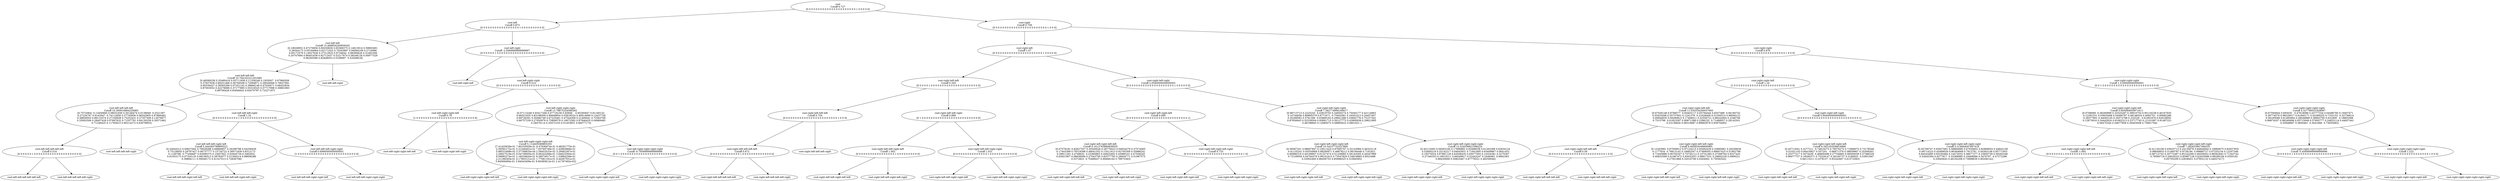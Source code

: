 digraph G {
	graph [rankdir=TB]
	"root
Cutoff 0.727
[0 0 0 0 0 0 0 0 0 0 0 0 0 0 0 0 0 0 0 0 0 0 1 0 0 0 0 0]"
	"root-left
Cutoff 0.873
[0 0 0 0 0 0 0 0 0 0 0 0 0 0 0 0 0 1 0 0 0 0 0 0 0 0 0 0]"
	"root-left-left
Cutoff 15.468854240959345
[0.18028952 0.47276856 0.69250836 0.65368375 0.14813914 0.59693491
 0.26544172 0.05194964 0.62171025 0.70343897 0.94094109 0.2716996
 0.95172576 0.14027626 0.37312833 0.9734644  0.98390626 0.31491006
 0.20747684 0.86401638 0.92712437 0.52217674 0.58248126 0.00977329
 0.96295586 0.82848053 0.5169997  0.52049818]"
	"root-left-left-left
Cutoff 10.764162221301689
[0.48589258 0.35490416 0.05711958 0.11358248 0.1935007  0.67960509
 0.37837638 0.89251466 0.36794508 0.72094671 0.29026068 0.79027691
 0.85539427 0.38393268 0.07201102 0.39666148 0.47030071 0.68432834
 0.87003052 0.42278696 0.37177885 0.55316525 0.57717998 0.30891993
 0.99709428 0.93946643 0.93470797 0.73227187]"
	"root-left-left-left-left
Cutoff 10.300916864220683
[0.75720841 0.13450695 0.08031936 0.30146474 0.0138949  0.5321397
 0.27234767 0.9142947  0.74112858 0.37745856 0.06542905 0.97866482
 0.38859503 0.88110374 0.27100938 0.75252431 0.27357308 0.13076877
 0.25002506 0.28407428 0.07697632 0.71557781 0.84130259 0.30571962
 0.71249425 0.11765815 0.90214272 0.63678903]"
	"root-left-left-left-left-left
Cutoff 0.516
[0 0 0 0 0 0 1 0 0 0 0 0 0 0 0 0 0 0 0 0 0 0 0 0 0 0 0 0]"
	"root-left-left-left-left-left-left"
	"root-left-left-left-left-left-right"
	"root-left-left-left-left-left
Cutoff 0.516
[0 0 0 0 0 0 1 0 0 0 0 0 0 0 0 0 0 0 0 0 0 0 0 0 0 0 0 0]" -> "root-left-left-left-left-left-left"
	"root-left-left-left-left-left
Cutoff 0.516
[0 0 0 0 0 0 1 0 0 0 0 0 0 0 0 0 0 0 0 0 0 0 0 0 0 0 0 0]" -> "root-left-left-left-left-left-right"
	"root-left-left-left-left-right"
	"root-left-left-left-left
Cutoff 10.300916864220683
[0.75720841 0.13450695 0.08031936 0.30146474 0.0138949  0.5321397
 0.27234767 0.9142947  0.74112858 0.37745856 0.06542905 0.97866482
 0.38859503 0.88110374 0.27100938 0.75252431 0.27357308 0.13076877
 0.25002506 0.28407428 0.07697632 0.71557781 0.84130259 0.30571962
 0.71249425 0.11765815 0.90214272 0.63678903]" -> "root-left-left-left-left-left
Cutoff 0.516
[0 0 0 0 0 0 1 0 0 0 0 0 0 0 0 0 0 0 0 0 0 0 0 0 0 0 0 0]"
	"root-left-left-left-left
Cutoff 10.300916864220683
[0.75720841 0.13450695 0.08031936 0.30146474 0.0138949  0.5321397
 0.27234767 0.9142947  0.74112858 0.37745856 0.06542905 0.97866482
 0.38859503 0.88110374 0.27100938 0.75252431 0.27357308 0.13076877
 0.25002506 0.28407428 0.07697632 0.71557781 0.84130259 0.30571962
 0.71249425 0.11765815 0.90214272 0.63678903]" -> "root-left-left-left-left-right"
	"root-left-left-left-right
Cutoff 1.32
[0 0 0 0 0 0 0 0 0 0 0 1 0 0 0 0 0 0 0 0 0 0 0 0 0 0 0 0]"
	"root-left-left-left-right-left
Cutoff 5.444365799895522
[0.24044312 0.00637062 0.79028288 0.68866857 0.26298798 0.04258439
 0.75128655 0.29797427 0.06737777 0.15734722 0.36071839 0.8312173
 0.1100786  0.77456667 0.63090375 0.15657821 0.02944739 0.3462632
 0.61933173 0.07320125 0.68106513 0.28793077 0.51394514 0.98606286
 0.39894111 0.59049172 0.41327013 0.72836708]"
	"root-left-left-left-right-left-left"
	"root-left-left-left-right-left-right"
	"root-left-left-left-right-left
Cutoff 5.444365799895522
[0.24044312 0.00637062 0.79028288 0.68866857 0.26298798 0.04258439
 0.75128655 0.29797427 0.06737777 0.15734722 0.36071839 0.8312173
 0.1100786  0.77456667 0.63090375 0.15657821 0.02944739 0.3462632
 0.61933173 0.07320125 0.68106513 0.28793077 0.51394514 0.98606286
 0.39894111 0.59049172 0.41327013 0.72836708]" -> "root-left-left-left-right-left-left"
	"root-left-left-left-right-left
Cutoff 5.444365799895522
[0.24044312 0.00637062 0.79028288 0.68866857 0.26298798 0.04258439
 0.75128655 0.29797427 0.06737777 0.15734722 0.36071839 0.8312173
 0.1100786  0.77456667 0.63090375 0.15657821 0.02944739 0.3462632
 0.61933173 0.07320125 0.68106513 0.28793077 0.51394514 0.98606286
 0.39894111 0.59049172 0.41327013 0.72836708]" -> "root-left-left-left-right-left-right"
	"root-left-left-left-right-right
Cutoff 0.6990000000000001
[1 0 0 0 0 0 0 0 0 0 0 0 0 0 0 0 0 0 0 0 0 0 0 0 0 0 0 0]"
	"root-left-left-left-right-right-left"
	"root-left-left-left-right-right-right"
	"root-left-left-left-right-right
Cutoff 0.6990000000000001
[1 0 0 0 0 0 0 0 0 0 0 0 0 0 0 0 0 0 0 0 0 0 0 0 0 0 0 0]" -> "root-left-left-left-right-right-left"
	"root-left-left-left-right-right
Cutoff 0.6990000000000001
[1 0 0 0 0 0 0 0 0 0 0 0 0 0 0 0 0 0 0 0 0 0 0 0 0 0 0 0]" -> "root-left-left-left-right-right-right"
	"root-left-left-left-right
Cutoff 1.32
[0 0 0 0 0 0 0 0 0 0 0 1 0 0 0 0 0 0 0 0 0 0 0 0 0 0 0 0]" -> "root-left-left-left-right-left
Cutoff 5.444365799895522
[0.24044312 0.00637062 0.79028288 0.68866857 0.26298798 0.04258439
 0.75128655 0.29797427 0.06737777 0.15734722 0.36071839 0.8312173
 0.1100786  0.77456667 0.63090375 0.15657821 0.02944739 0.3462632
 0.61933173 0.07320125 0.68106513 0.28793077 0.51394514 0.98606286
 0.39894111 0.59049172 0.41327013 0.72836708]"
	"root-left-left-left-right
Cutoff 1.32
[0 0 0 0 0 0 0 0 0 0 0 1 0 0 0 0 0 0 0 0 0 0 0 0 0 0 0 0]" -> "root-left-left-left-right-right
Cutoff 0.6990000000000001
[1 0 0 0 0 0 0 0 0 0 0 0 0 0 0 0 0 0 0 0 0 0 0 0 0 0 0 0]"
	"root-left-left-left
Cutoff 10.764162221301689
[0.48589258 0.35490416 0.05711958 0.11358248 0.1935007  0.67960509
 0.37837638 0.89251466 0.36794508 0.72094671 0.29026068 0.79027691
 0.85539427 0.38393268 0.07201102 0.39666148 0.47030071 0.68432834
 0.87003052 0.42278696 0.37177885 0.55316525 0.57717998 0.30891993
 0.99709428 0.93946643 0.93470797 0.73227187]" -> "root-left-left-left-left
Cutoff 10.300916864220683
[0.75720841 0.13450695 0.08031936 0.30146474 0.0138949  0.5321397
 0.27234767 0.9142947  0.74112858 0.37745856 0.06542905 0.97866482
 0.38859503 0.88110374 0.27100938 0.75252431 0.27357308 0.13076877
 0.25002506 0.28407428 0.07697632 0.71557781 0.84130259 0.30571962
 0.71249425 0.11765815 0.90214272 0.63678903]"
	"root-left-left-left
Cutoff 10.764162221301689
[0.48589258 0.35490416 0.05711958 0.11358248 0.1935007  0.67960509
 0.37837638 0.89251466 0.36794508 0.72094671 0.29026068 0.79027691
 0.85539427 0.38393268 0.07201102 0.39666148 0.47030071 0.68432834
 0.87003052 0.42278696 0.37177885 0.55316525 0.57717998 0.30891993
 0.99709428 0.93946643 0.93470797 0.73227187]" -> "root-left-left-left-right
Cutoff 1.32
[0 0 0 0 0 0 0 0 0 0 0 1 0 0 0 0 0 0 0 0 0 0 0 0 0 0 0 0]"
	"root-left-left-right"
	"root-left-left
Cutoff 15.468854240959345
[0.18028952 0.47276856 0.69250836 0.65368375 0.14813914 0.59693491
 0.26544172 0.05194964 0.62171025 0.70343897 0.94094109 0.2716996
 0.95172576 0.14027626 0.37312833 0.9734644  0.98390626 0.31491006
 0.20747684 0.86401638 0.92712437 0.52217674 0.58248126 0.00977329
 0.96295586 0.82848053 0.5169997  0.52049818]" -> "root-left-left-left
Cutoff 10.764162221301689
[0.48589258 0.35490416 0.05711958 0.11358248 0.1935007  0.67960509
 0.37837638 0.89251466 0.36794508 0.72094671 0.29026068 0.79027691
 0.85539427 0.38393268 0.07201102 0.39666148 0.47030071 0.68432834
 0.87003052 0.42278696 0.37177885 0.55316525 0.57717998 0.30891993
 0.99709428 0.93946643 0.93470797 0.73227187]"
	"root-left-left
Cutoff 15.468854240959345
[0.18028952 0.47276856 0.69250836 0.65368375 0.14813914 0.59693491
 0.26544172 0.05194964 0.62171025 0.70343897 0.94094109 0.2716996
 0.95172576 0.14027626 0.37312833 0.9734644  0.98390626 0.31491006
 0.20747684 0.86401638 0.92712437 0.52217674 0.58248126 0.00977329
 0.96295586 0.82848053 0.5169997  0.52049818]" -> "root-left-left-right"
	"root-left-right
Cutoff -2.5069999999999997
[0 0 0 0 0 0 1 0 0 0 0 0 0 0 0 0 0 0 0 0 0 0 0 0 0 0 0 0]"
	"root-left-right-left"
	"root-left-right-right
Cutoff 0.514
[0 0 0 0 0 0 0 0 0 0 0 0 0 0 0 0 0 0 0 0 0 0 1 0 0 0 0 0]"
	"root-left-right-right-left
Cutoff 0.78
[1 0 0 0 0 0 0 0 0 0 0 0 0 0 0 0 0 0 0 0 0 0 0 0 0 0 0 0]"
	"root-left-right-right-left-left"
	"root-left-right-right-left-right"
	"root-left-right-right-left
Cutoff 0.78
[1 0 0 0 0 0 0 0 0 0 0 0 0 0 0 0 0 0 0 0 0 0 0 0 0 0 0 0]" -> "root-left-right-right-left-left"
	"root-left-right-right-left
Cutoff 0.78
[1 0 0 0 0 0 0 0 0 0 0 0 0 0 0 0 0 0 0 0 0 0 0 0 0 0 0 0]" -> "root-left-right-right-left-right"
	"root-left-right-right-right
Cutoff 13.78875224586262
[0.07113246 0.93417266 0.07718158 0.83849    0.85295847 0.81160132
 0.66521655 0.83198509 0.90649854 0.03819524 0.40914689 0.12437728
 0.69726391 0.50480749 0.67225461 0.47544309 0.21409441 0.72563709
 0.66757239 0.27050979 0.75809579 0.18072582 0.87846435 0.04969485
 0.26479114 0.35472103 0.01453651 0.66077173]"
	"root-left-right-right-right-left
Cutoff 5.114405589805355
[7.41425639e-01 7.80103929e-01 8.47936974e-01 6.48291775e-01
 2.50592172e-01 5.21546401e-01 7.63760749e-01 2.42683866e-01
 5.88531668e-02 3.37768835e-04 2.59453533e-02 3.29482387e-01
 2.26927519e-01 9.54738005e-01 8.06243268e-01 3.64623393e-01
 9.56893274e-01 2.16034820e-01 8.36074017e-01 1.53864258e-01
 2.21186393e-01 4.17903121e-01 1.77081191e-01 9.44367551e-01
 5.84569490e-01 3.94043409e-01 9.60380812e-01 2.41787492e-02]"
	"root-left-right-right-right-left-left"
	"root-left-right-right-right-left-right"
	"root-left-right-right-right-left
Cutoff 5.114405589805355
[7.41425639e-01 7.80103929e-01 8.47936974e-01 6.48291775e-01
 2.50592172e-01 5.21546401e-01 7.63760749e-01 2.42683866e-01
 5.88531668e-02 3.37768835e-04 2.59453533e-02 3.29482387e-01
 2.26927519e-01 9.54738005e-01 8.06243268e-01 3.64623393e-01
 9.56893274e-01 2.16034820e-01 8.36074017e-01 1.53864258e-01
 2.21186393e-01 4.17903121e-01 1.77081191e-01 9.44367551e-01
 5.84569490e-01 3.94043409e-01 9.60380812e-01 2.41787492e-02]" -> "root-left-right-right-right-left-left"
	"root-left-right-right-right-left
Cutoff 5.114405589805355
[7.41425639e-01 7.80103929e-01 8.47936974e-01 6.48291775e-01
 2.50592172e-01 5.21546401e-01 7.63760749e-01 2.42683866e-01
 5.88531668e-02 3.37768835e-04 2.59453533e-02 3.29482387e-01
 2.26927519e-01 9.54738005e-01 8.06243268e-01 3.64623393e-01
 9.56893274e-01 2.16034820e-01 8.36074017e-01 1.53864258e-01
 2.21186393e-01 4.17903121e-01 1.77081191e-01 9.44367551e-01
 5.84569490e-01 3.94043409e-01 9.60380812e-01 2.41787492e-02]" -> "root-left-right-right-right-left-right"
	"root-left-right-right-right-right
Cutoff -0.7959999999999999
[0 0 1 0 0 0 0 0 0 0 0 0 0 0 0 0 0 0 0 0 0 0 0 0 0 0 0 0]"
	"root-left-right-right-right-right-left"
	"root-left-right-right-right-right-right"
	"root-left-right-right-right-right
Cutoff -0.7959999999999999
[0 0 1 0 0 0 0 0 0 0 0 0 0 0 0 0 0 0 0 0 0 0 0 0 0 0 0 0]" -> "root-left-right-right-right-right-left"
	"root-left-right-right-right-right
Cutoff -0.7959999999999999
[0 0 1 0 0 0 0 0 0 0 0 0 0 0 0 0 0 0 0 0 0 0 0 0 0 0 0 0]" -> "root-left-right-right-right-right-right"
	"root-left-right-right-right
Cutoff 13.78875224586262
[0.07113246 0.93417266 0.07718158 0.83849    0.85295847 0.81160132
 0.66521655 0.83198509 0.90649854 0.03819524 0.40914689 0.12437728
 0.69726391 0.50480749 0.67225461 0.47544309 0.21409441 0.72563709
 0.66757239 0.27050979 0.75809579 0.18072582 0.87846435 0.04969485
 0.26479114 0.35472103 0.01453651 0.66077173]" -> "root-left-right-right-right-left
Cutoff 5.114405589805355
[7.41425639e-01 7.80103929e-01 8.47936974e-01 6.48291775e-01
 2.50592172e-01 5.21546401e-01 7.63760749e-01 2.42683866e-01
 5.88531668e-02 3.37768835e-04 2.59453533e-02 3.29482387e-01
 2.26927519e-01 9.54738005e-01 8.06243268e-01 3.64623393e-01
 9.56893274e-01 2.16034820e-01 8.36074017e-01 1.53864258e-01
 2.21186393e-01 4.17903121e-01 1.77081191e-01 9.44367551e-01
 5.84569490e-01 3.94043409e-01 9.60380812e-01 2.41787492e-02]"
	"root-left-right-right-right
Cutoff 13.78875224586262
[0.07113246 0.93417266 0.07718158 0.83849    0.85295847 0.81160132
 0.66521655 0.83198509 0.90649854 0.03819524 0.40914689 0.12437728
 0.69726391 0.50480749 0.67225461 0.47544309 0.21409441 0.72563709
 0.66757239 0.27050979 0.75809579 0.18072582 0.87846435 0.04969485
 0.26479114 0.35472103 0.01453651 0.66077173]" -> "root-left-right-right-right-right
Cutoff -0.7959999999999999
[0 0 1 0 0 0 0 0 0 0 0 0 0 0 0 0 0 0 0 0 0 0 0 0 0 0 0 0]"
	"root-left-right-right
Cutoff 0.514
[0 0 0 0 0 0 0 0 0 0 0 0 0 0 0 0 0 0 0 0 0 0 1 0 0 0 0 0]" -> "root-left-right-right-left
Cutoff 0.78
[1 0 0 0 0 0 0 0 0 0 0 0 0 0 0 0 0 0 0 0 0 0 0 0 0 0 0 0]"
	"root-left-right-right
Cutoff 0.514
[0 0 0 0 0 0 0 0 0 0 0 0 0 0 0 0 0 0 0 0 0 0 1 0 0 0 0 0]" -> "root-left-right-right-right
Cutoff 13.78875224586262
[0.07113246 0.93417266 0.07718158 0.83849    0.85295847 0.81160132
 0.66521655 0.83198509 0.90649854 0.03819524 0.40914689 0.12437728
 0.69726391 0.50480749 0.67225461 0.47544309 0.21409441 0.72563709
 0.66757239 0.27050979 0.75809579 0.18072582 0.87846435 0.04969485
 0.26479114 0.35472103 0.01453651 0.66077173]"
	"root-left-right
Cutoff -2.5069999999999997
[0 0 0 0 0 0 1 0 0 0 0 0 0 0 0 0 0 0 0 0 0 0 0 0 0 0 0 0]" -> "root-left-right-left"
	"root-left-right
Cutoff -2.5069999999999997
[0 0 0 0 0 0 1 0 0 0 0 0 0 0 0 0 0 0 0 0 0 0 0 0 0 0 0 0]" -> "root-left-right-right
Cutoff 0.514
[0 0 0 0 0 0 0 0 0 0 0 0 0 0 0 0 0 0 0 0 0 0 1 0 0 0 0 0]"
	"root-left
Cutoff 0.873
[0 0 0 0 0 0 0 0 0 0 0 0 0 0 0 0 0 1 0 0 0 0 0 0 0 0 0 0]" -> "root-left-left
Cutoff 15.468854240959345
[0.18028952 0.47276856 0.69250836 0.65368375 0.14813914 0.59693491
 0.26544172 0.05194964 0.62171025 0.70343897 0.94094109 0.2716996
 0.95172576 0.14027626 0.37312833 0.9734644  0.98390626 0.31491006
 0.20747684 0.86401638 0.92712437 0.52217674 0.58248126 0.00977329
 0.96295586 0.82848053 0.5169997  0.52049818]"
	"root-left
Cutoff 0.873
[0 0 0 0 0 0 0 0 0 0 0 0 0 0 0 0 0 1 0 0 0 0 0 0 0 0 0 0]" -> "root-left-right
Cutoff -2.5069999999999997
[0 0 0 0 0 0 1 0 0 0 0 0 0 0 0 0 0 0 0 0 0 0 0 0 0 0 0 0]"
	"root-right
Cutoff 0.758
[0 0 0 0 0 0 0 0 0 0 0 0 0 0 0 0 0 0 0 0 0 0 0 0 1 0 0 0]"
	"root-right-left
Cutoff 1.07
[0 0 0 0 0 0 0 0 0 0 0 0 0 0 0 0 0 0 0 0 0 0 1 0 0 0 0 0]"
	"root-right-left-left
Cutoff 0.345
[0 0 0 0 0 1 0 0 0 0 0 0 0 0 0 0 0 0 0 0 0 0 0 0 0 0 0 0]"
	"root-right-left-left-left
Cutoff 0.754
[0 0 0 0 0 0 0 0 0 0 0 0 0 0 0 0 0 0 0 0 0 0 0 0 1 0 0 0]"
	"root-right-left-left-left-left
Cutoff 0.672
[0 0 0 0 0 0 0 0 0 0 0 0 0 1 0 0 0 0 0 0 0 0 0 0 0 0 0 0]"
	"root-right-left-left-left-left-left"
	"root-right-left-left-left-left-right"
	"root-right-left-left-left-left
Cutoff 0.672
[0 0 0 0 0 0 0 0 0 0 0 0 0 1 0 0 0 0 0 0 0 0 0 0 0 0 0 0]" -> "root-right-left-left-left-left-left"
	"root-right-left-left-left-left
Cutoff 0.672
[0 0 0 0 0 0 0 0 0 0 0 0 0 1 0 0 0 0 0 0 0 0 0 0 0 0 0 0]" -> "root-right-left-left-left-left-right"
	"root-right-left-left-left-right"
	"root-right-left-left-left
Cutoff 0.754
[0 0 0 0 0 0 0 0 0 0 0 0 0 0 0 0 0 0 0 0 0 0 0 0 1 0 0 0]" -> "root-right-left-left-left-left
Cutoff 0.672
[0 0 0 0 0 0 0 0 0 0 0 0 0 1 0 0 0 0 0 0 0 0 0 0 0 0 0 0]"
	"root-right-left-left-left
Cutoff 0.754
[0 0 0 0 0 0 0 0 0 0 0 0 0 0 0 0 0 0 0 0 0 0 0 0 1 0 0 0]" -> "root-right-left-left-left-right"
	"root-right-left-left-right
Cutoff 0.899
[0 1 0 0 0 0 0 0 0 0 0 0 0 0 0 0 0 0 0 0 0 0 0 0 0 0 0 0]"
	"root-right-left-left-right-left
Cutoff 1.002
[0 0 0 0 0 0 0 0 0 0 0 0 0 0 0 0 0 1 0 0 0 0 0 0 0 0 0 0]"
	"root-right-left-left-right-left-left"
	"root-right-left-left-right-left-right"
	"root-right-left-left-right-left
Cutoff 1.002
[0 0 0 0 0 0 0 0 0 0 0 0 0 0 0 0 0 1 0 0 0 0 0 0 0 0 0 0]" -> "root-right-left-left-right-left-left"
	"root-right-left-left-right-left
Cutoff 1.002
[0 0 0 0 0 0 0 0 0 0 0 0 0 0 0 0 0 1 0 0 0 0 0 0 0 0 0 0]" -> "root-right-left-left-right-left-right"
	"root-right-left-left-right-right
Cutoff 1.031
[0 0 0 0 0 0 0 0 0 0 0 0 0 0 0 1 0 0 0 0 0 0 0 0 0 0 0 0]"
	"root-right-left-left-right-right-left"
	"root-right-left-left-right-right-right"
	"root-right-left-left-right-right
Cutoff 1.031
[0 0 0 0 0 0 0 0 0 0 0 0 0 0 0 1 0 0 0 0 0 0 0 0 0 0 0 0]" -> "root-right-left-left-right-right-left"
	"root-right-left-left-right-right
Cutoff 1.031
[0 0 0 0 0 0 0 0 0 0 0 0 0 0 0 1 0 0 0 0 0 0 0 0 0 0 0 0]" -> "root-right-left-left-right-right-right"
	"root-right-left-left-right
Cutoff 0.899
[0 1 0 0 0 0 0 0 0 0 0 0 0 0 0 0 0 0 0 0 0 0 0 0 0 0 0 0]" -> "root-right-left-left-right-left
Cutoff 1.002
[0 0 0 0 0 0 0 0 0 0 0 0 0 0 0 0 0 1 0 0 0 0 0 0 0 0 0 0]"
	"root-right-left-left-right
Cutoff 0.899
[0 1 0 0 0 0 0 0 0 0 0 0 0 0 0 0 0 0 0 0 0 0 0 0 0 0 0 0]" -> "root-right-left-left-right-right
Cutoff 1.031
[0 0 0 0 0 0 0 0 0 0 0 0 0 0 0 1 0 0 0 0 0 0 0 0 0 0 0 0]"
	"root-right-left-left
Cutoff 0.345
[0 0 0 0 0 1 0 0 0 0 0 0 0 0 0 0 0 0 0 0 0 0 0 0 0 0 0 0]" -> "root-right-left-left-left
Cutoff 0.754
[0 0 0 0 0 0 0 0 0 0 0 0 0 0 0 0 0 0 0 0 0 0 0 0 1 0 0 0]"
	"root-right-left-left
Cutoff 0.345
[0 0 0 0 0 1 0 0 0 0 0 0 0 0 0 0 0 0 0 0 0 0 0 0 0 0 0 0]" -> "root-right-left-left-right
Cutoff 0.899
[0 1 0 0 0 0 0 0 0 0 0 0 0 0 0 0 0 0 0 0 0 0 0 0 0 0 0 0]"
	"root-right-left-right
Cutoff 2.0540000000000003
[0 0 0 0 0 0 0 0 0 0 0 0 0 0 0 0 0 0 0 0 0 1 0 0 0 0 0 0]"
	"root-right-left-right-left
Cutoff 0.695
[0 0 0 0 0 0 0 0 0 0 0 0 0 0 0 0 0 0 0 0 0 0 0 0 0 0 0 1]"
	"root-right-left-right-left-left
Cutoff 4.1613763880838555
[0.07578181 0.82627557 0.35540026 0.28779423 0.04934278 0.37574465
 0.17443399 0.76519398 0.48041552 0.13511613 0.62765309 0.55986241
 0.39911261 0.4748632  0.23360863 0.44925492 0.43989101 0.47558245
 0.63921907 0.08636094 0.27043795 0.82577783 0.28004771 0.51997573
 0.5372823  0.75489437 0.99468164 0.78975383]"
	"root-right-left-right-left-left-left"
	"root-right-left-right-left-left-right"
	"root-right-left-right-left-left
Cutoff 4.1613763880838555
[0.07578181 0.82627557 0.35540026 0.28779423 0.04934278 0.37574465
 0.17443399 0.76519398 0.48041552 0.13511613 0.62765309 0.55986241
 0.39911261 0.4748632  0.23360863 0.44925492 0.43989101 0.47558245
 0.63921907 0.08636094 0.27043795 0.82577783 0.28004771 0.51997573
 0.5372823  0.75489437 0.99468164 0.78975383]" -> "root-right-left-right-left-left-left"
	"root-right-left-right-left-left
Cutoff 4.1613763880838555
[0.07578181 0.82627557 0.35540026 0.28779423 0.04934278 0.37574465
 0.17443399 0.76519398 0.48041552 0.13511613 0.62765309 0.55986241
 0.39911261 0.4748632  0.23360863 0.44925492 0.43989101 0.47558245
 0.63921907 0.08636094 0.27043795 0.82577783 0.28004771 0.51997573
 0.5372823  0.75489437 0.99468164 0.78975383]" -> "root-right-left-right-left-left-right"
	"root-right-left-right-left-right
Cutoff 0.733
[0 0 0 0 0 0 0 0 0 0 0 0 0 0 0 0 0 0 0 0 0 0 0 0 0 0 1 0]"
	"root-right-left-right-left-right-left"
	"root-right-left-right-left-right-right"
	"root-right-left-right-left-right
Cutoff 0.733
[0 0 0 0 0 0 0 0 0 0 0 0 0 0 0 0 0 0 0 0 0 0 0 0 0 0 1 0]" -> "root-right-left-right-left-right-left"
	"root-right-left-right-left-right
Cutoff 0.733
[0 0 0 0 0 0 0 0 0 0 0 0 0 0 0 0 0 0 0 0 0 0 0 0 0 0 1 0]" -> "root-right-left-right-left-right-right"
	"root-right-left-right-left
Cutoff 0.695
[0 0 0 0 0 0 0 0 0 0 0 0 0 0 0 0 0 0 0 0 0 0 0 0 0 0 0 1]" -> "root-right-left-right-left-left
Cutoff 4.1613763880838555
[0.07578181 0.82627557 0.35540026 0.28779423 0.04934278 0.37574465
 0.17443399 0.76519398 0.48041552 0.13511613 0.62765309 0.55986241
 0.39911261 0.4748632  0.23360863 0.44925492 0.43989101 0.47558245
 0.63921907 0.08636094 0.27043795 0.82577783 0.28004771 0.51997573
 0.5372823  0.75489437 0.99468164 0.78975383]"
	"root-right-left-right-left
Cutoff 0.695
[0 0 0 0 0 0 0 0 0 0 0 0 0 0 0 0 0 0 0 0 0 0 0 0 0 0 0 1]" -> "root-right-left-right-left-right
Cutoff 0.733
[0 0 0 0 0 0 0 0 0 0 0 0 0 0 0 0 0 0 0 0 0 0 0 0 0 0 1 0]"
	"root-right-left-right-right
Cutoff 7.392774994109417
[0.98713713 0.2225243  0.43819755 0.34950274 0.75040177 0.42114963
 0.10744656 0.80895379 0.6771671  0.75402581 0.16301013 0.24457407
 0.35299582 0.5761306  0.03969193 0.29841288 0.33692778 0.75157342
 0.87656843 0.52539504 0.93891715 0.50127772 0.43900939 0.29821895
 0.46198845 0.12685072 0.08885622 0.0801621 ]"
	"root-right-left-right-right-left
Cutoff 10.54237732527869
[0.58587201 0.98607847 0.15911424 0.97695767 0.32143984 0.46323118
 0.41135241 0.05554908 0.98290971 0.48878212 0.08194446 0.7161821
 0.60896319 0.40109907 0.91327474 0.51238983 0.56143265 0.26347989
 0.72109056 0.04764379 0.99101615 0.73547829 0.54816865 0.8523488
 0.33002409 0.96456753 0.85996025 0.31084595]"
	"root-right-left-right-right-left-left"
	"root-right-left-right-right-left-right"
	"root-right-left-right-right-left
Cutoff 10.54237732527869
[0.58587201 0.98607847 0.15911424 0.97695767 0.32143984 0.46323118
 0.41135241 0.05554908 0.98290971 0.48878212 0.08194446 0.7161821
 0.60896319 0.40109907 0.91327474 0.51238983 0.56143265 0.26347989
 0.72109056 0.04764379 0.99101615 0.73547829 0.54816865 0.8523488
 0.33002409 0.96456753 0.85996025 0.31084595]" -> "root-right-left-right-right-left-left"
	"root-right-left-right-right-left
Cutoff 10.54237732527869
[0.58587201 0.98607847 0.15911424 0.97695767 0.32143984 0.46323118
 0.41135241 0.05554908 0.98290971 0.48878212 0.08194446 0.7161821
 0.60896319 0.40109907 0.91327474 0.51238983 0.56143265 0.26347989
 0.72109056 0.04764379 0.99101615 0.73547829 0.54816865 0.8523488
 0.33002409 0.96456753 0.85996025 0.31084595]" -> "root-right-left-right-right-left-right"
	"root-right-left-right-right-right
Cutoff 12.524556821596224
[0.45115493 0.09363194 0.17696882 0.93498038 0.61263398 0.62634124
 0.52600218 0.25142217 0.04043931 0.71941695 0.63409867 0.0641453
 0.19375024 0.87881128 0.63508435 0.05077593 0.14324381 0.3275367
 0.27340333 0.18010211 0.66549617 0.52443247 0.2448483  0.9662363
 0.88430949 0.50825467 0.87776521 0.48259046]"
	"root-right-left-right-right-right-left"
	"root-right-left-right-right-right-right"
	"root-right-left-right-right-right
Cutoff 12.524556821596224
[0.45115493 0.09363194 0.17696882 0.93498038 0.61263398 0.62634124
 0.52600218 0.25142217 0.04043931 0.71941695 0.63409867 0.0641453
 0.19375024 0.87881128 0.63508435 0.05077593 0.14324381 0.3275367
 0.27340333 0.18010211 0.66549617 0.52443247 0.2448483  0.9662363
 0.88430949 0.50825467 0.87776521 0.48259046]" -> "root-right-left-right-right-right-left"
	"root-right-left-right-right-right
Cutoff 12.524556821596224
[0.45115493 0.09363194 0.17696882 0.93498038 0.61263398 0.62634124
 0.52600218 0.25142217 0.04043931 0.71941695 0.63409867 0.0641453
 0.19375024 0.87881128 0.63508435 0.05077593 0.14324381 0.3275367
 0.27340333 0.18010211 0.66549617 0.52443247 0.2448483  0.9662363
 0.88430949 0.50825467 0.87776521 0.48259046]" -> "root-right-left-right-right-right-right"
	"root-right-left-right-right
Cutoff 7.392774994109417
[0.98713713 0.2225243  0.43819755 0.34950274 0.75040177 0.42114963
 0.10744656 0.80895379 0.6771671  0.75402581 0.16301013 0.24457407
 0.35299582 0.5761306  0.03969193 0.29841288 0.33692778 0.75157342
 0.87656843 0.52539504 0.93891715 0.50127772 0.43900939 0.29821895
 0.46198845 0.12685072 0.08885622 0.0801621 ]" -> "root-right-left-right-right-left
Cutoff 10.54237732527869
[0.58587201 0.98607847 0.15911424 0.97695767 0.32143984 0.46323118
 0.41135241 0.05554908 0.98290971 0.48878212 0.08194446 0.7161821
 0.60896319 0.40109907 0.91327474 0.51238983 0.56143265 0.26347989
 0.72109056 0.04764379 0.99101615 0.73547829 0.54816865 0.8523488
 0.33002409 0.96456753 0.85996025 0.31084595]"
	"root-right-left-right-right
Cutoff 7.392774994109417
[0.98713713 0.2225243  0.43819755 0.34950274 0.75040177 0.42114963
 0.10744656 0.80895379 0.6771671  0.75402581 0.16301013 0.24457407
 0.35299582 0.5761306  0.03969193 0.29841288 0.33692778 0.75157342
 0.87656843 0.52539504 0.93891715 0.50127772 0.43900939 0.29821895
 0.46198845 0.12685072 0.08885622 0.0801621 ]" -> "root-right-left-right-right-right
Cutoff 12.524556821596224
[0.45115493 0.09363194 0.17696882 0.93498038 0.61263398 0.62634124
 0.52600218 0.25142217 0.04043931 0.71941695 0.63409867 0.0641453
 0.19375024 0.87881128 0.63508435 0.05077593 0.14324381 0.3275367
 0.27340333 0.18010211 0.66549617 0.52443247 0.2448483  0.9662363
 0.88430949 0.50825467 0.87776521 0.48259046]"
	"root-right-left-right
Cutoff 2.0540000000000003
[0 0 0 0 0 0 0 0 0 0 0 0 0 0 0 0 0 0 0 0 0 1 0 0 0 0 0 0]" -> "root-right-left-right-left
Cutoff 0.695
[0 0 0 0 0 0 0 0 0 0 0 0 0 0 0 0 0 0 0 0 0 0 0 0 0 0 0 1]"
	"root-right-left-right
Cutoff 2.0540000000000003
[0 0 0 0 0 0 0 0 0 0 0 0 0 0 0 0 0 0 0 0 0 1 0 0 0 0 0 0]" -> "root-right-left-right-right
Cutoff 7.392774994109417
[0.98713713 0.2225243  0.43819755 0.34950274 0.75040177 0.42114963
 0.10744656 0.80895379 0.6771671  0.75402581 0.16301013 0.24457407
 0.35299582 0.5761306  0.03969193 0.29841288 0.33692778 0.75157342
 0.87656843 0.52539504 0.93891715 0.50127772 0.43900939 0.29821895
 0.46198845 0.12685072 0.08885622 0.0801621 ]"
	"root-right-left
Cutoff 1.07
[0 0 0 0 0 0 0 0 0 0 0 0 0 0 0 0 0 0 0 0 0 0 1 0 0 0 0 0]" -> "root-right-left-left
Cutoff 0.345
[0 0 0 0 0 1 0 0 0 0 0 0 0 0 0 0 0 0 0 0 0 0 0 0 0 0 0 0]"
	"root-right-left
Cutoff 1.07
[0 0 0 0 0 0 0 0 0 0 0 0 0 0 0 0 0 0 0 0 0 0 1 0 0 0 0 0]" -> "root-right-left-right
Cutoff 2.0540000000000003
[0 0 0 0 0 0 0 0 0 0 0 0 0 0 0 0 0 0 0 0 0 1 0 0 0 0 0 0]"
	"root-right-right
Cutoff 0.976
[0 0 0 0 0 0 0 0 0 0 0 0 0 0 0 0 0 0 0 0 0 0 0 0 1 0 0 0]"
	"root-right-right-left
Cutoff 1.24
[1 0 0 0 0 0 0 0 0 0 0 0 0 0 0 0 0 0 0 0 0 0 0 0 0 0 0 0]"
	"root-right-right-left-left
Cutoff 11.030334200037693
[0.67026148 0.9788577  0.93403117 0.05794444 0.6557488  0.94180742
 0.03433266 0.55737601 0.1241376  0.21628406 0.51550514 0.96040121
 0.00944635 0.09290815 0.17406011 0.52556721 0.88242904 0.2348706
 0.7515798  0.01823397 0.90871389 0.2286235  0.71468057 0.28142501
 0.23136826 0.08319687 0.99682978 0.93970495]"
	"root-right-right-left-left-left
Cutoff 0.59
[0 0 0 0 0 0 0 0 0 0 0 0 0 0 0 0 0 0 0 0 0 0 0 0 0 1 0 0]"
	"root-right-right-left-left-left-left"
	"root-right-right-left-left-left-right"
	"root-right-right-left-left-left
Cutoff 0.59
[0 0 0 0 0 0 0 0 0 0 0 0 0 0 0 0 0 0 0 0 0 0 0 0 0 1 0 0]" -> "root-right-right-left-left-left-left"
	"root-right-right-left-left-left
Cutoff 0.59
[0 0 0 0 0 0 0 0 0 0 0 0 0 0 0 0 0 0 0 0 0 0 0 0 0 1 0 0]" -> "root-right-right-left-left-left-right"
	"root-right-right-left-left-right
Cutoff 9.465855048690965
[0.12263991 0.87509912 0.97124215 0.93492439 0.33895961 0.26258639
 0.1177634  0.78913142 0.16682547 0.37468505 0.99607425 0.51902796
 0.71645886 0.06705347 0.75745112 0.10741365 0.37399764 0.9327425
 0.40832568 0.41987472 0.93032051 0.98917531 0.29692229 0.0909221
 0.27501868 0.32016706 0.0264062  0.73056342]"
	"root-right-right-left-left-right-left"
	"root-right-right-left-left-right-right"
	"root-right-right-left-left-right
Cutoff 9.465855048690965
[0.12263991 0.87509912 0.97124215 0.93492439 0.33895961 0.26258639
 0.1177634  0.78913142 0.16682547 0.37468505 0.99607425 0.51902796
 0.71645886 0.06705347 0.75745112 0.10741365 0.37399764 0.9327425
 0.40832568 0.41987472 0.93032051 0.98917531 0.29692229 0.0909221
 0.27501868 0.32016706 0.0264062  0.73056342]" -> "root-right-right-left-left-right-left"
	"root-right-right-left-left-right
Cutoff 9.465855048690965
[0.12263991 0.87509912 0.97124215 0.93492439 0.33895961 0.26258639
 0.1177634  0.78913142 0.16682547 0.37468505 0.99607425 0.51902796
 0.71645886 0.06705347 0.75745112 0.10741365 0.37399764 0.9327425
 0.40832568 0.41987472 0.93032051 0.98917531 0.29692229 0.0909221
 0.27501868 0.32016706 0.0264062  0.73056342]" -> "root-right-right-left-left-right-right"
	"root-right-right-left-left
Cutoff 11.030334200037693
[0.67026148 0.9788577  0.93403117 0.05794444 0.6557488  0.94180742
 0.03433266 0.55737601 0.1241376  0.21628406 0.51550514 0.96040121
 0.00944635 0.09290815 0.17406011 0.52556721 0.88242904 0.2348706
 0.7515798  0.01823397 0.90871389 0.2286235  0.71468057 0.28142501
 0.23136826 0.08319687 0.99682978 0.93970495]" -> "root-right-right-left-left-left
Cutoff 0.59
[0 0 0 0 0 0 0 0 0 0 0 0 0 0 0 0 0 0 0 0 0 0 0 0 0 1 0 0]"
	"root-right-right-left-left
Cutoff 11.030334200037693
[0.67026148 0.9788577  0.93403117 0.05794444 0.6557488  0.94180742
 0.03433266 0.55737601 0.1241376  0.21628406 0.51550514 0.96040121
 0.00944635 0.09290815 0.17406011 0.52556721 0.88242904 0.2348706
 0.7515798  0.01823397 0.90871389 0.2286235  0.71468057 0.28142501
 0.23136826 0.08319687 0.99682978 0.93970495]" -> "root-right-right-left-left-right
Cutoff 9.465855048690965
[0.12263991 0.87509912 0.97124215 0.93492439 0.33895961 0.26258639
 0.1177634  0.78913142 0.16682547 0.37468505 0.99607425 0.51902796
 0.71645886 0.06705347 0.75745112 0.10741365 0.37399764 0.9327425
 0.40832568 0.41987472 0.93032051 0.98917531 0.29692229 0.0909221
 0.27501868 0.32016706 0.0264062  0.73056342]"
	"root-right-right-left-right
Cutoff 0.9440000000000001
[0 0 0 0 0 0 0 0 0 0 0 0 0 0 0 0 0 0 0 0 0 0 0 0 0 0 0 1]"
	"root-right-right-left-right-left
Cutoff 6.592183558816966
[0.45713041 0.3277211  0.74819273 0.78576275 0.71869075 0.73178549
 0.51031103 0.84416827 0.557201   0.66871376 0.38939967 0.25309263
 0.25377217 0.3074439  0.46800498 0.27704865 0.08500039 0.37386329
 0.96077737 0.18285371 0.75329147 0.26100737 0.3180925  0.53951847
 0.66115211 0.2378157  0.93242667 0.61572583]"
	"root-right-right-left-right-left-left"
	"root-right-right-left-right-left-right"
	"root-right-right-left-right-left
Cutoff 6.592183558816966
[0.45713041 0.3277211  0.74819273 0.78576275 0.71869075 0.73178549
 0.51031103 0.84416827 0.557201   0.66871376 0.38939967 0.25309263
 0.25377217 0.3074439  0.46800498 0.27704865 0.08500039 0.37386329
 0.96077737 0.18285371 0.75329147 0.26100737 0.3180925  0.53951847
 0.66115211 0.2378157  0.93242667 0.61572583]" -> "root-right-right-left-right-left-left"
	"root-right-right-left-right-left
Cutoff 6.592183558816966
[0.45713041 0.3277211  0.74819273 0.78576275 0.71869075 0.73178549
 0.51031103 0.84416827 0.557201   0.66871376 0.38939967 0.25309263
 0.25377217 0.3074439  0.46800498 0.27704865 0.08500039 0.37386329
 0.96077737 0.18285371 0.75329147 0.26100737 0.3180925  0.53951847
 0.66115211 0.2378157  0.93242667 0.61572583]" -> "root-right-right-left-right-left-right"
	"root-right-right-left-right-right
Cutoff 5.214664047697418
[0.92709747 0.93927681 0.58864696 0.07030852 0.82869654 0.44842158
 0.49714223 0.45469026 0.86364668 0.7913781  0.04363148 0.95771953
 0.84543489 0.05230484 0.14472033 0.38677277 0.23950739 0.59292348
 0.52645394 0.9277817  0.33369985 0.18468086 0.3476787  0.47272286
 0.33945643 0.46192208 0.73998839 0.90208142]"
	"root-right-right-left-right-right-left"
	"root-right-right-left-right-right-right"
	"root-right-right-left-right-right
Cutoff 5.214664047697418
[0.92709747 0.93927681 0.58864696 0.07030852 0.82869654 0.44842158
 0.49714223 0.45469026 0.86364668 0.7913781  0.04363148 0.95771953
 0.84543489 0.05230484 0.14472033 0.38677277 0.23950739 0.59292348
 0.52645394 0.9277817  0.33369985 0.18468086 0.3476787  0.47272286
 0.33945643 0.46192208 0.73998839 0.90208142]" -> "root-right-right-left-right-right-left"
	"root-right-right-left-right-right
Cutoff 5.214664047697418
[0.92709747 0.93927681 0.58864696 0.07030852 0.82869654 0.44842158
 0.49714223 0.45469026 0.86364668 0.7913781  0.04363148 0.95771953
 0.84543489 0.05230484 0.14472033 0.38677277 0.23950739 0.59292348
 0.52645394 0.9277817  0.33369985 0.18468086 0.3476787  0.47272286
 0.33945643 0.46192208 0.73998839 0.90208142]" -> "root-right-right-left-right-right-right"
	"root-right-right-left-right
Cutoff 0.9440000000000001
[0 0 0 0 0 0 0 0 0 0 0 0 0 0 0 0 0 0 0 0 0 0 0 0 0 0 0 1]" -> "root-right-right-left-right-left
Cutoff 6.592183558816966
[0.45713041 0.3277211  0.74819273 0.78576275 0.71869075 0.73178549
 0.51031103 0.84416827 0.557201   0.66871376 0.38939967 0.25309263
 0.25377217 0.3074439  0.46800498 0.27704865 0.08500039 0.37386329
 0.96077737 0.18285371 0.75329147 0.26100737 0.3180925  0.53951847
 0.66115211 0.2378157  0.93242667 0.61572583]"
	"root-right-right-left-right
Cutoff 0.9440000000000001
[0 0 0 0 0 0 0 0 0 0 0 0 0 0 0 0 0 0 0 0 0 0 0 0 0 0 0 1]" -> "root-right-right-left-right-right
Cutoff 5.214664047697418
[0.92709747 0.93927681 0.58864696 0.07030852 0.82869654 0.44842158
 0.49714223 0.45469026 0.86364668 0.7913781  0.04363148 0.95771953
 0.84543489 0.05230484 0.14472033 0.38677277 0.23950739 0.59292348
 0.52645394 0.9277817  0.33369985 0.18468086 0.3476787  0.47272286
 0.33945643 0.46192208 0.73998839 0.90208142]"
	"root-right-right-left
Cutoff 1.24
[1 0 0 0 0 0 0 0 0 0 0 0 0 0 0 0 0 0 0 0 0 0 0 0 0 0 0 0]" -> "root-right-right-left-left
Cutoff 11.030334200037693
[0.67026148 0.9788577  0.93403117 0.05794444 0.6557488  0.94180742
 0.03433266 0.55737601 0.1241376  0.21628406 0.51550514 0.96040121
 0.00944635 0.09290815 0.17406011 0.52556721 0.88242904 0.2348706
 0.7515798  0.01823397 0.90871389 0.2286235  0.71468057 0.28142501
 0.23136826 0.08319687 0.99682978 0.93970495]"
	"root-right-right-left
Cutoff 1.24
[1 0 0 0 0 0 0 0 0 0 0 0 0 0 0 0 0 0 0 0 0 0 0 0 0 0 0 0]" -> "root-right-right-left-right
Cutoff 0.9440000000000001
[0 0 0 0 0 0 0 0 0 0 0 0 0 0 0 0 0 0 0 0 0 0 0 0 0 0 0 1]"
	"root-right-right-right
Cutoff 1.5190000000000001
[0 0 1 0 0 0 0 0 0 0 0 0 0 0 0 0 0 0 0 0 0 0 0 0 0 0 0 0]"
	"root-right-right-right-left
Cutoff 5.005084650971611
[0.0708069  0.38295899 0.33325287 0.39910754 0.95116238 0.40167935
 0.12391531 0.03925468 0.54490787 0.48148334 0.4092701  0.85682286
 0.28377801 0.44045145 0.34572798 0.232529   0.61991876 0.62618956
 0.12873916 0.34442924 0.91062313 0.23717745 0.12101997 0.91487221
 0.56475344 0.34677858 0.30403008 0.75661794]"
	"root-right-right-right-left-left
Cutoff -1.692
[0 0 0 0 0 0 0 1 0 0 0 0 0 0 0 0 0 0 0 0 0 0 0 0 0 0 0 0]"
	"root-right-right-right-left-left-left"
	"root-right-right-right-left-left-right"
	"root-right-right-right-left-left
Cutoff -1.692
[0 0 0 0 0 0 0 1 0 0 0 0 0 0 0 0 0 0 0 0 0 0 0 0 0 0 0 0]" -> "root-right-right-right-left-left-left"
	"root-right-right-right-left-left
Cutoff -1.692
[0 0 0 0 0 0 0 1 0 0 0 0 0 0 0 0 0 0 0 0 0 0 0 0 0 0 0 0]" -> "root-right-right-right-left-left-right"
	"root-right-right-right-left-right
Cutoff 7.282653947384255
[0.41120108 0.03925713 0.24135878 0.84844944 0.18960675 0.82937935
 0.98649933 0.51460787 0.9728194  0.89880727 0.07255154 0.12207348
 0.08712743 0.20772497 0.85142269 0.49359452 0.88362842 0.71343742
 0.78560718 0.20629322 0.85997128 0.62635696 0.89299184 0.0350182
 0.65705209 0.22638451 0.07852132 0.44027417]"
	"root-right-right-right-left-right-left"
	"root-right-right-right-left-right-right"
	"root-right-right-right-left-right
Cutoff 7.282653947384255
[0.41120108 0.03925713 0.24135878 0.84844944 0.18960675 0.82937935
 0.98649933 0.51460787 0.9728194  0.89880727 0.07255154 0.12207348
 0.08712743 0.20772497 0.85142269 0.49359452 0.88362842 0.71343742
 0.78560718 0.20629322 0.85997128 0.62635696 0.89299184 0.0350182
 0.65705209 0.22638451 0.07852132 0.44027417]" -> "root-right-right-right-left-right-left"
	"root-right-right-right-left-right
Cutoff 7.282653947384255
[0.41120108 0.03925713 0.24135878 0.84844944 0.18960675 0.82937935
 0.98649933 0.51460787 0.9728194  0.89880727 0.07255154 0.12207348
 0.08712743 0.20772497 0.85142269 0.49359452 0.88362842 0.71343742
 0.78560718 0.20629322 0.85997128 0.62635696 0.89299184 0.0350182
 0.65705209 0.22638451 0.07852132 0.44027417]" -> "root-right-right-right-left-right-right"
	"root-right-right-right-left
Cutoff 5.005084650971611
[0.0708069  0.38295899 0.33325287 0.39910754 0.95116238 0.40167935
 0.12391531 0.03925468 0.54490787 0.48148334 0.4092701  0.85682286
 0.28377801 0.44045145 0.34572798 0.232529   0.61991876 0.62618956
 0.12873916 0.34442924 0.91062313 0.23717745 0.12101997 0.91487221
 0.56475344 0.34677858 0.30403008 0.75661794]" -> "root-right-right-right-left-left
Cutoff -1.692
[0 0 0 0 0 0 0 1 0 0 0 0 0 0 0 0 0 0 0 0 0 0 0 0 0 0 0 0]"
	"root-right-right-right-left
Cutoff 5.005084650971611
[0.0708069  0.38295899 0.33325287 0.39910754 0.95116238 0.40167935
 0.12391531 0.03925468 0.54490787 0.48148334 0.4092701  0.85682286
 0.28377801 0.44045145 0.34572798 0.232529   0.61991876 0.62618956
 0.12873916 0.34442924 0.91062313 0.23717745 0.12101997 0.91487221
 0.56475344 0.34677858 0.30403008 0.75661794]" -> "root-right-right-right-left-right
Cutoff 7.282653947384255
[0.41120108 0.03925713 0.24135878 0.84844944 0.18960675 0.82937935
 0.98649933 0.51460787 0.9728194  0.89880727 0.07255154 0.12207348
 0.08712743 0.20772497 0.85142269 0.49359452 0.88362842 0.71343742
 0.78560718 0.20629322 0.85997128 0.62635696 0.89299184 0.0350182
 0.65705209 0.22638451 0.07852132 0.44027417]"
	"root-right-right-right-right
Cutoff 4.327789531928097
[0.67594844 0.693035   0.47618088 0.43777334 0.04486785 0.19407471
 0.39774076 0.98229517 0.61840171 0.02369255 0.7102152  0.32736614
 0.56185089 0.61485964 0.28048889 0.58663795 0.631809   0.18803388
 0.96874207 0.98340698 0.05715049 0.57605777 0.24853114 0.44657441
 0.35948907 0.3850461  0.3041666  0.73655682]"
	"root-right-right-right-right-left
Cutoff -0.45899999999999996
[0 0 0 0 0 0 1 0 0 0 0 0 0 0 0 0 0 0 0 0 0 0 0 0 0 0 0 0]"
	"root-right-right-right-right-left-left"
	"root-right-right-right-right-left-right"
	"root-right-right-right-right-left
Cutoff -0.45899999999999996
[0 0 0 0 0 0 1 0 0 0 0 0 0 0 0 0 0 0 0 0 0 0 0 0 0 0 0 0]" -> "root-right-right-right-right-left-left"
	"root-right-right-right-right-left
Cutoff -0.45899999999999996
[0 0 0 0 0 0 1 0 0 0 0 0 0 0 0 0 0 0 0 0 0 0 0 0 0 0 0 0]" -> "root-right-right-right-right-left-right"
	"root-right-right-right-right-right
Cutoff 1.222
[0 0 0 0 0 0 0 0 0 0 0 0 0 0 0 0 0 0 0 0 0 0 0 0 1 0 0 0]"
	"root-right-right-right-right-right-left"
	"root-right-right-right-right-right-right"
	"root-right-right-right-right-right
Cutoff 1.222
[0 0 0 0 0 0 0 0 0 0 0 0 0 0 0 0 0 0 0 0 0 0 0 0 1 0 0 0]" -> "root-right-right-right-right-right-left"
	"root-right-right-right-right-right
Cutoff 1.222
[0 0 0 0 0 0 0 0 0 0 0 0 0 0 0 0 0 0 0 0 0 0 0 0 1 0 0 0]" -> "root-right-right-right-right-right-right"
	"root-right-right-right-right
Cutoff 4.327789531928097
[0.67594844 0.693035   0.47618088 0.43777334 0.04486785 0.19407471
 0.39774076 0.98229517 0.61840171 0.02369255 0.7102152  0.32736614
 0.56185089 0.61485964 0.28048889 0.58663795 0.631809   0.18803388
 0.96874207 0.98340698 0.05715049 0.57605777 0.24853114 0.44657441
 0.35948907 0.3850461  0.3041666  0.73655682]" -> "root-right-right-right-right-left
Cutoff -0.45899999999999996
[0 0 0 0 0 0 1 0 0 0 0 0 0 0 0 0 0 0 0 0 0 0 0 0 0 0 0 0]"
	"root-right-right-right-right
Cutoff 4.327789531928097
[0.67594844 0.693035   0.47618088 0.43777334 0.04486785 0.19407471
 0.39774076 0.98229517 0.61840171 0.02369255 0.7102152  0.32736614
 0.56185089 0.61485964 0.28048889 0.58663795 0.631809   0.18803388
 0.96874207 0.98340698 0.05715049 0.57605777 0.24853114 0.44657441
 0.35948907 0.3850461  0.3041666  0.73655682]" -> "root-right-right-right-right-right
Cutoff 1.222
[0 0 0 0 0 0 0 0 0 0 0 0 0 0 0 0 0 0 0 0 0 0 0 0 1 0 0 0]"
	"root-right-right-right
Cutoff 1.5190000000000001
[0 0 1 0 0 0 0 0 0 0 0 0 0 0 0 0 0 0 0 0 0 0 0 0 0 0 0 0]" -> "root-right-right-right-left
Cutoff 5.005084650971611
[0.0708069  0.38295899 0.33325287 0.39910754 0.95116238 0.40167935
 0.12391531 0.03925468 0.54490787 0.48148334 0.4092701  0.85682286
 0.28377801 0.44045145 0.34572798 0.232529   0.61991876 0.62618956
 0.12873916 0.34442924 0.91062313 0.23717745 0.12101997 0.91487221
 0.56475344 0.34677858 0.30403008 0.75661794]"
	"root-right-right-right
Cutoff 1.5190000000000001
[0 0 1 0 0 0 0 0 0 0 0 0 0 0 0 0 0 0 0 0 0 0 0 0 0 0 0 0]" -> "root-right-right-right-right
Cutoff 4.327789531928097
[0.67594844 0.693035   0.47618088 0.43777334 0.04486785 0.19407471
 0.39774076 0.98229517 0.61840171 0.02369255 0.7102152  0.32736614
 0.56185089 0.61485964 0.28048889 0.58663795 0.631809   0.18803388
 0.96874207 0.98340698 0.05715049 0.57605777 0.24853114 0.44657441
 0.35948907 0.3850461  0.3041666  0.73655682]"
	"root-right-right
Cutoff 0.976
[0 0 0 0 0 0 0 0 0 0 0 0 0 0 0 0 0 0 0 0 0 0 0 0 1 0 0 0]" -> "root-right-right-left
Cutoff 1.24
[1 0 0 0 0 0 0 0 0 0 0 0 0 0 0 0 0 0 0 0 0 0 0 0 0 0 0 0]"
	"root-right-right
Cutoff 0.976
[0 0 0 0 0 0 0 0 0 0 0 0 0 0 0 0 0 0 0 0 0 0 0 0 1 0 0 0]" -> "root-right-right-right
Cutoff 1.5190000000000001
[0 0 1 0 0 0 0 0 0 0 0 0 0 0 0 0 0 0 0 0 0 0 0 0 0 0 0 0]"
	"root-right
Cutoff 0.758
[0 0 0 0 0 0 0 0 0 0 0 0 0 0 0 0 0 0 0 0 0 0 0 0 1 0 0 0]" -> "root-right-left
Cutoff 1.07
[0 0 0 0 0 0 0 0 0 0 0 0 0 0 0 0 0 0 0 0 0 0 1 0 0 0 0 0]"
	"root-right
Cutoff 0.758
[0 0 0 0 0 0 0 0 0 0 0 0 0 0 0 0 0 0 0 0 0 0 0 0 1 0 0 0]" -> "root-right-right
Cutoff 0.976
[0 0 0 0 0 0 0 0 0 0 0 0 0 0 0 0 0 0 0 0 0 0 0 0 1 0 0 0]"
	"root
Cutoff 0.727
[0 0 0 0 0 0 0 0 0 0 0 0 0 0 0 0 0 0 0 0 0 0 1 0 0 0 0 0]" -> "root-left
Cutoff 0.873
[0 0 0 0 0 0 0 0 0 0 0 0 0 0 0 0 0 1 0 0 0 0 0 0 0 0 0 0]"
	"root
Cutoff 0.727
[0 0 0 0 0 0 0 0 0 0 0 0 0 0 0 0 0 0 0 0 0 0 1 0 0 0 0 0]" -> "root-right
Cutoff 0.758
[0 0 0 0 0 0 0 0 0 0 0 0 0 0 0 0 0 0 0 0 0 0 0 0 1 0 0 0]"
}
